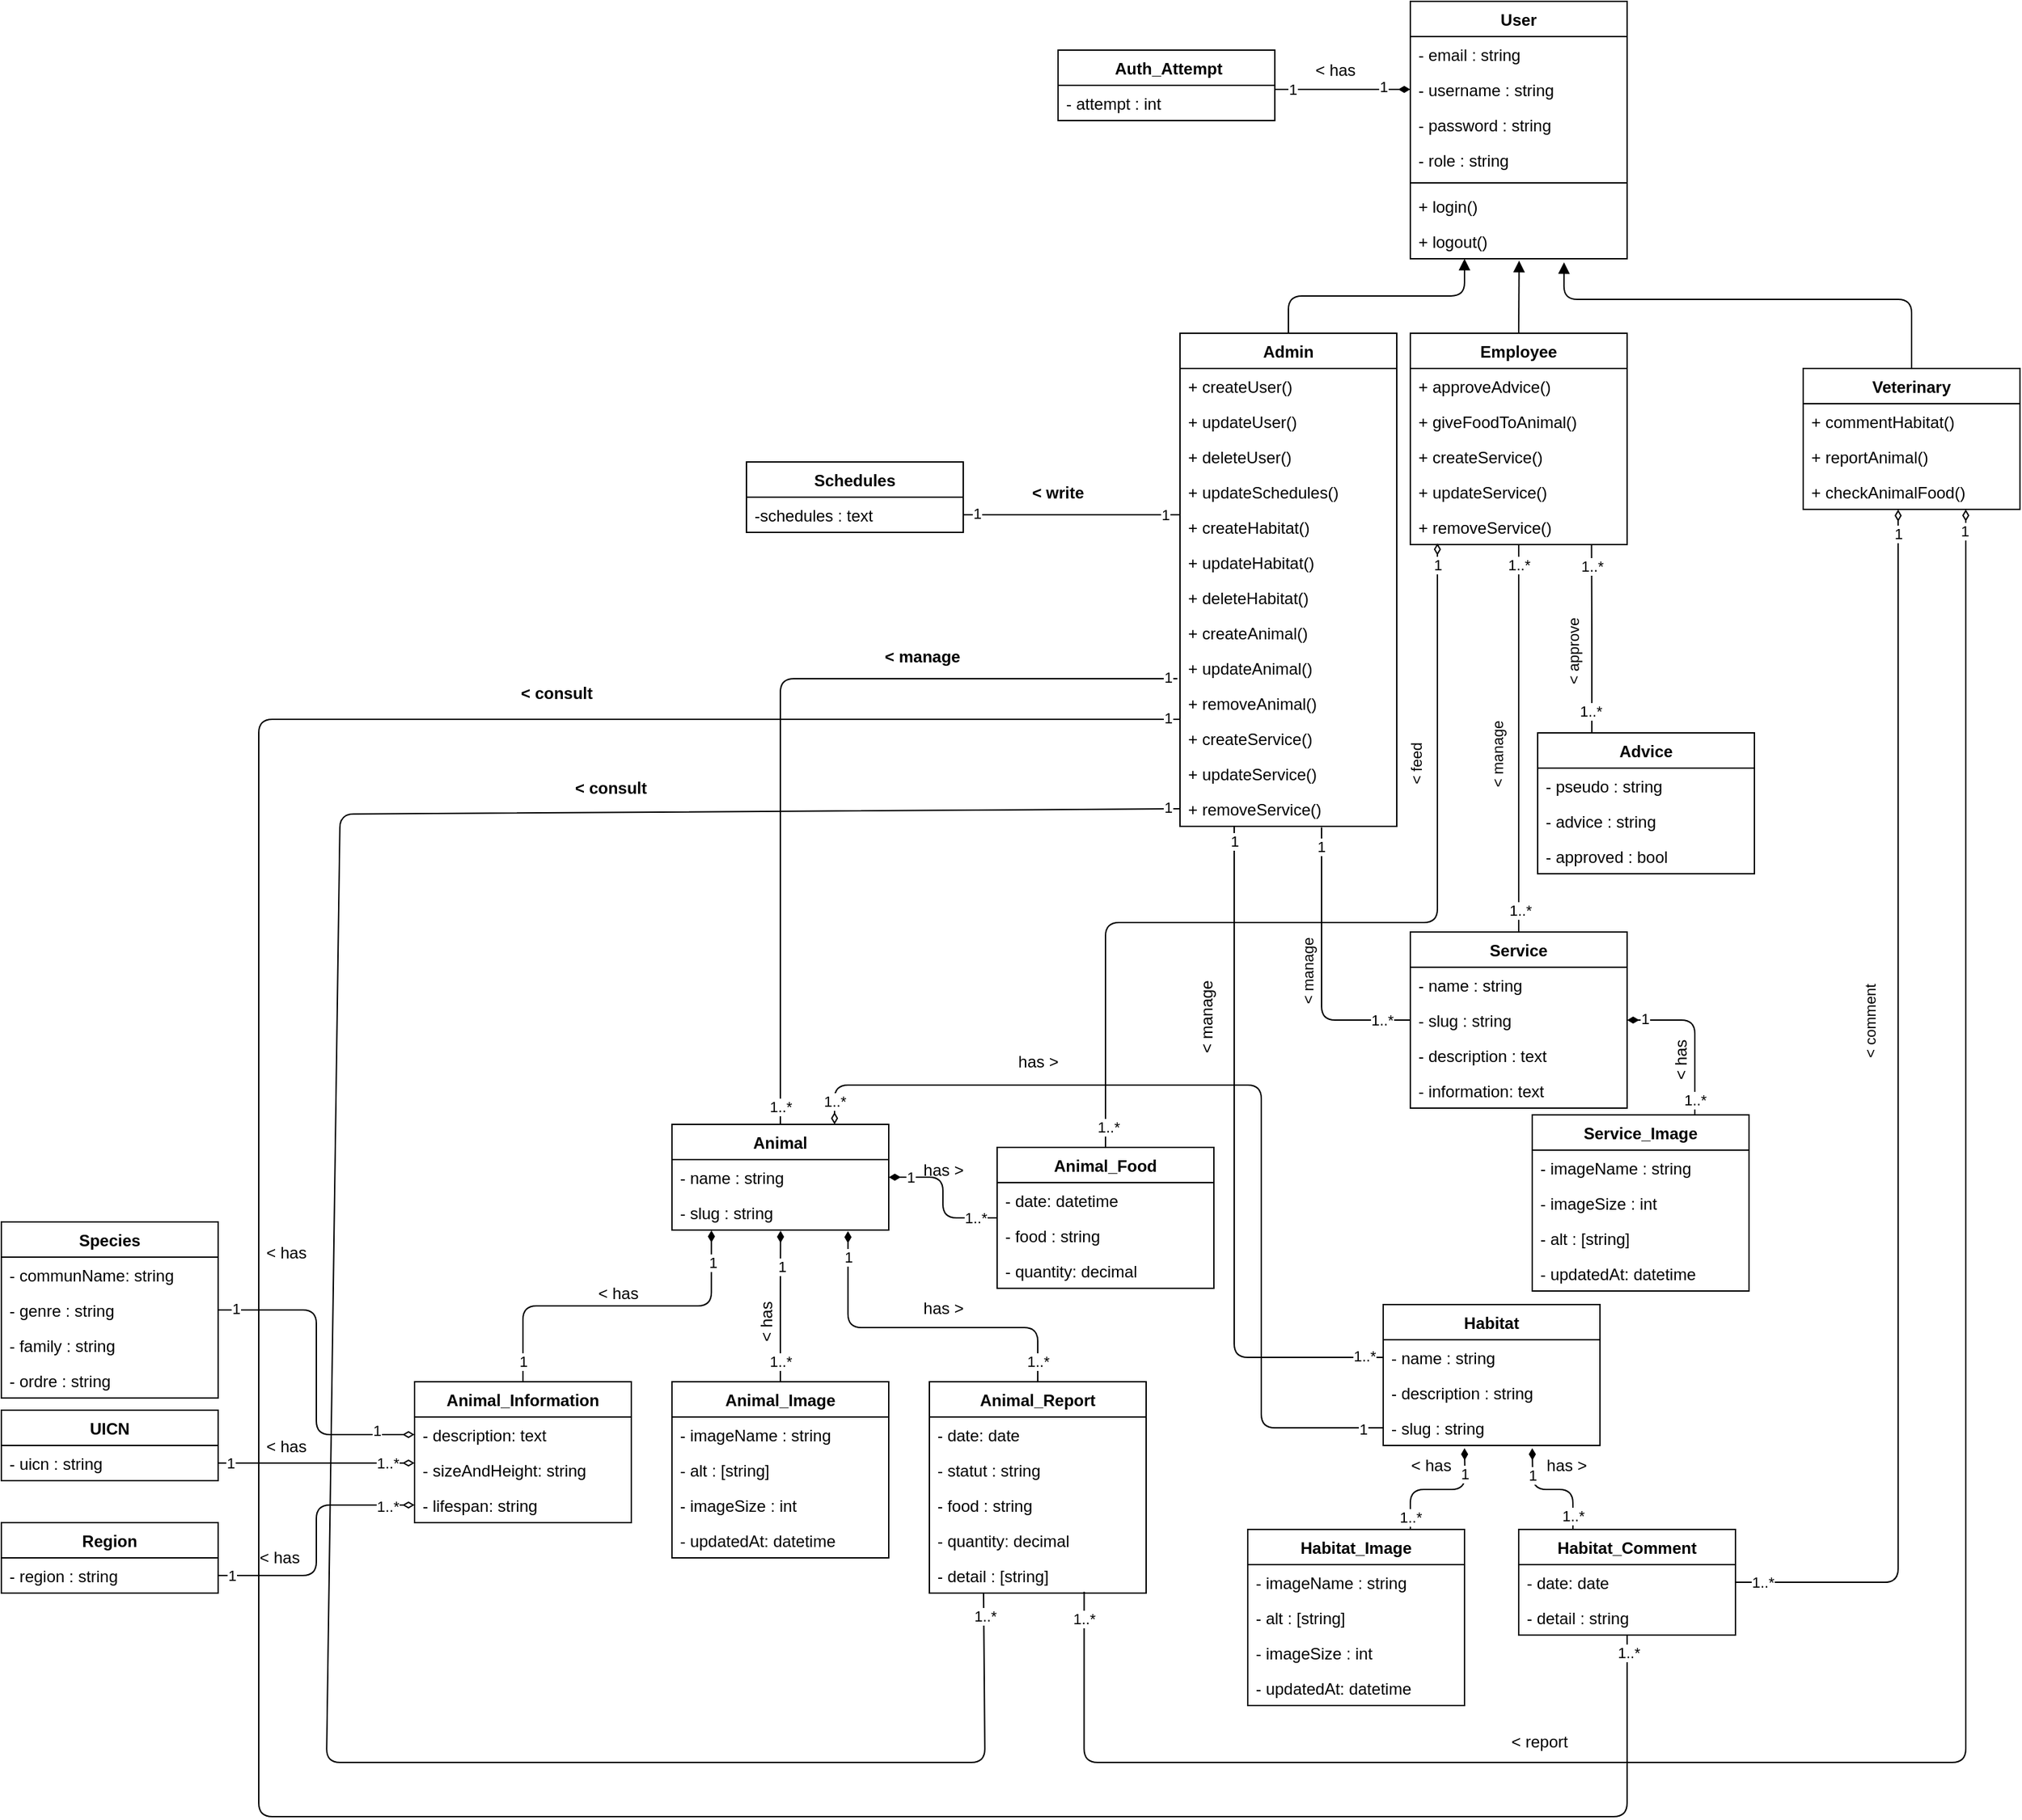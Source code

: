 <mxfile>
    <diagram id="6ETy9QSf6Ddy_JYMvxY5" name="Page-1">
        <mxGraphModel dx="1085" dy="1376" grid="1" gridSize="10" guides="1" tooltips="1" connect="1" arrows="0" fold="1" page="1" pageScale="1" pageWidth="827" pageHeight="1169" background="none" math="0" shadow="0">
            <root>
                <mxCell id="0"/>
                <mxCell id="1" parent="0"/>
                <mxCell id="284" style="edgeStyle=orthogonalEdgeStyle;rounded=1;html=1;exitX=0.25;exitY=1;exitDx=0;exitDy=0;entryX=0.5;entryY=0;entryDx=0;entryDy=0;strokeColor=default;startArrow=block;startFill=1;endArrow=none;endFill=0;" parent="1" source="2" target="12" edge="1">
                    <mxGeometry relative="1" as="geometry"/>
                </mxCell>
                <mxCell id="2" value="User" style="swimlane;fontStyle=1;align=center;verticalAlign=top;childLayout=stackLayout;horizontal=1;startSize=26;horizontalStack=0;resizeParent=1;resizeParentMax=0;resizeLast=0;collapsible=1;marginBottom=0;" parent="1" vertex="1">
                    <mxGeometry x="240" y="-50" width="160" height="190" as="geometry"/>
                </mxCell>
                <mxCell id="3" value="- email : string" style="text;strokeColor=none;fillColor=none;align=left;verticalAlign=top;spacingLeft=4;spacingRight=4;overflow=hidden;rotatable=0;points=[[0,0.5],[1,0.5]];portConstraint=eastwest;" parent="2" vertex="1">
                    <mxGeometry y="26" width="160" height="26" as="geometry"/>
                </mxCell>
                <mxCell id="6" value="- username : string" style="text;strokeColor=none;fillColor=none;align=left;verticalAlign=top;spacingLeft=4;spacingRight=4;overflow=hidden;rotatable=0;points=[[0,0.5],[1,0.5]];portConstraint=eastwest;" parent="2" vertex="1">
                    <mxGeometry y="52" width="160" height="26" as="geometry"/>
                </mxCell>
                <mxCell id="7" value="- password : string" style="text;strokeColor=none;fillColor=none;align=left;verticalAlign=top;spacingLeft=4;spacingRight=4;overflow=hidden;rotatable=0;points=[[0,0.5],[1,0.5]];portConstraint=eastwest;" parent="2" vertex="1">
                    <mxGeometry y="78" width="160" height="26" as="geometry"/>
                </mxCell>
                <mxCell id="8" value="- role : string" style="text;strokeColor=none;fillColor=none;align=left;verticalAlign=top;spacingLeft=4;spacingRight=4;overflow=hidden;rotatable=0;points=[[0,0.5],[1,0.5]];portConstraint=eastwest;" parent="2" vertex="1">
                    <mxGeometry y="104" width="160" height="26" as="geometry"/>
                </mxCell>
                <mxCell id="4" value="" style="line;strokeWidth=1;fillColor=none;align=left;verticalAlign=middle;spacingTop=-1;spacingLeft=3;spacingRight=3;rotatable=0;labelPosition=right;points=[];portConstraint=eastwest;strokeColor=inherit;" parent="2" vertex="1">
                    <mxGeometry y="130" width="160" height="8" as="geometry"/>
                </mxCell>
                <mxCell id="5" value="+ login()" style="text;strokeColor=none;fillColor=none;align=left;verticalAlign=top;spacingLeft=4;spacingRight=4;overflow=hidden;rotatable=0;points=[[0,0.5],[1,0.5]];portConstraint=eastwest;" parent="2" vertex="1">
                    <mxGeometry y="138" width="160" height="26" as="geometry"/>
                </mxCell>
                <mxCell id="9" value="+ logout()" style="text;strokeColor=none;fillColor=none;align=left;verticalAlign=top;spacingLeft=4;spacingRight=4;overflow=hidden;rotatable=0;points=[[0,0.5],[1,0.5]];portConstraint=eastwest;" parent="2" vertex="1">
                    <mxGeometry y="164" width="160" height="26" as="geometry"/>
                </mxCell>
                <mxCell id="12" value="Admin" style="swimlane;fontStyle=1;align=center;verticalAlign=top;childLayout=stackLayout;horizontal=1;startSize=26;horizontalStack=0;resizeParent=1;resizeParentMax=0;resizeLast=0;collapsible=1;marginBottom=0;" parent="1" vertex="1">
                    <mxGeometry x="70" y="195" width="160" height="364" as="geometry"/>
                </mxCell>
                <mxCell id="18" value="+ createUser()" style="text;strokeColor=none;fillColor=none;align=left;verticalAlign=top;spacingLeft=4;spacingRight=4;overflow=hidden;rotatable=0;points=[[0,0.5],[1,0.5]];portConstraint=eastwest;" parent="12" vertex="1">
                    <mxGeometry y="26" width="160" height="26" as="geometry"/>
                </mxCell>
                <mxCell id="19" value="+ updateUser()" style="text;strokeColor=none;fillColor=none;align=left;verticalAlign=top;spacingLeft=4;spacingRight=4;overflow=hidden;rotatable=0;points=[[0,0.5],[1,0.5]];portConstraint=eastwest;" parent="12" vertex="1">
                    <mxGeometry y="52" width="160" height="26" as="geometry"/>
                </mxCell>
                <mxCell id="39" value="+ deleteUser()" style="text;strokeColor=none;fillColor=none;align=left;verticalAlign=top;spacingLeft=4;spacingRight=4;overflow=hidden;rotatable=0;points=[[0,0.5],[1,0.5]];portConstraint=eastwest;" parent="12" vertex="1">
                    <mxGeometry y="78" width="160" height="26" as="geometry"/>
                </mxCell>
                <mxCell id="42" value="+ updateSchedules()" style="text;strokeColor=none;fillColor=none;align=left;verticalAlign=top;spacingLeft=4;spacingRight=4;overflow=hidden;rotatable=0;points=[[0,0.5],[1,0.5]];portConstraint=eastwest;" parent="12" vertex="1">
                    <mxGeometry y="104" width="160" height="26" as="geometry"/>
                </mxCell>
                <mxCell id="43" value="+ createHabitat()" style="text;strokeColor=none;fillColor=none;align=left;verticalAlign=top;spacingLeft=4;spacingRight=4;overflow=hidden;rotatable=0;points=[[0,0.5],[1,0.5]];portConstraint=eastwest;" parent="12" vertex="1">
                    <mxGeometry y="130" width="160" height="26" as="geometry"/>
                </mxCell>
                <mxCell id="45" value="+ updateHabitat()" style="text;strokeColor=none;fillColor=none;align=left;verticalAlign=top;spacingLeft=4;spacingRight=4;overflow=hidden;rotatable=0;points=[[0,0.5],[1,0.5]];portConstraint=eastwest;" parent="12" vertex="1">
                    <mxGeometry y="156" width="160" height="26" as="geometry"/>
                </mxCell>
                <mxCell id="46" value="+ deleteHabitat()" style="text;strokeColor=none;fillColor=none;align=left;verticalAlign=top;spacingLeft=4;spacingRight=4;overflow=hidden;rotatable=0;points=[[0,0.5],[1,0.5]];portConstraint=eastwest;" parent="12" vertex="1">
                    <mxGeometry y="182" width="160" height="26" as="geometry"/>
                </mxCell>
                <mxCell id="47" value="+ createAnimal()" style="text;strokeColor=none;fillColor=none;align=left;verticalAlign=top;spacingLeft=4;spacingRight=4;overflow=hidden;rotatable=0;points=[[0,0.5],[1,0.5]];portConstraint=eastwest;" parent="12" vertex="1">
                    <mxGeometry y="208" width="160" height="26" as="geometry"/>
                </mxCell>
                <mxCell id="48" value="+ updateAnimal()" style="text;strokeColor=none;fillColor=none;align=left;verticalAlign=top;spacingLeft=4;spacingRight=4;overflow=hidden;rotatable=0;points=[[0,0.5],[1,0.5]];portConstraint=eastwest;" parent="12" vertex="1">
                    <mxGeometry y="234" width="160" height="26" as="geometry"/>
                </mxCell>
                <mxCell id="49" value="+ removeAnimal()" style="text;strokeColor=none;fillColor=none;align=left;verticalAlign=top;spacingLeft=4;spacingRight=4;overflow=hidden;rotatable=0;points=[[0,0.5],[1,0.5]];portConstraint=eastwest;" parent="12" vertex="1">
                    <mxGeometry y="260" width="160" height="26" as="geometry"/>
                </mxCell>
                <mxCell id="159" value="+ createService()" style="text;strokeColor=none;fillColor=none;align=left;verticalAlign=top;spacingLeft=4;spacingRight=4;overflow=hidden;rotatable=0;points=[[0,0.5],[1,0.5]];portConstraint=eastwest;" parent="12" vertex="1">
                    <mxGeometry y="286" width="160" height="26" as="geometry"/>
                </mxCell>
                <mxCell id="158" value="+ updateService()" style="text;strokeColor=none;fillColor=none;align=left;verticalAlign=top;spacingLeft=4;spacingRight=4;overflow=hidden;rotatable=0;points=[[0,0.5],[1,0.5]];portConstraint=eastwest;" parent="12" vertex="1">
                    <mxGeometry y="312" width="160" height="26" as="geometry"/>
                </mxCell>
                <mxCell id="160" value="+ removeService()" style="text;strokeColor=none;fillColor=none;align=left;verticalAlign=top;spacingLeft=4;spacingRight=4;overflow=hidden;rotatable=0;points=[[0,0.5],[1,0.5]];portConstraint=eastwest;" parent="12" vertex="1">
                    <mxGeometry y="338" width="160" height="26" as="geometry"/>
                </mxCell>
                <mxCell id="37" style="edgeStyle=none;html=1;exitX=0.5;exitY=0;exitDx=0;exitDy=0;entryX=0.502;entryY=1.055;entryDx=0;entryDy=0;entryPerimeter=0;endArrow=block;endFill=1;" parent="1" source="20" target="9" edge="1">
                    <mxGeometry relative="1" as="geometry"/>
                </mxCell>
                <mxCell id="20" value="Employee" style="swimlane;fontStyle=1;align=center;verticalAlign=top;childLayout=stackLayout;horizontal=1;startSize=26;horizontalStack=0;resizeParent=1;resizeParentMax=0;resizeLast=0;collapsible=1;marginBottom=0;" parent="1" vertex="1">
                    <mxGeometry x="240" y="195" width="160" height="156" as="geometry"/>
                </mxCell>
                <mxCell id="26" value="+ approveAdvice()" style="text;strokeColor=none;fillColor=none;align=left;verticalAlign=top;spacingLeft=4;spacingRight=4;overflow=hidden;rotatable=0;points=[[0,0.5],[1,0.5]];portConstraint=eastwest;" parent="20" vertex="1">
                    <mxGeometry y="26" width="160" height="26" as="geometry"/>
                </mxCell>
                <mxCell id="27" value="+ giveFoodToAnimal()" style="text;strokeColor=none;fillColor=none;align=left;verticalAlign=top;spacingLeft=4;spacingRight=4;overflow=hidden;rotatable=0;points=[[0,0.5],[1,0.5]];portConstraint=eastwest;" parent="20" vertex="1">
                    <mxGeometry y="52" width="160" height="26" as="geometry"/>
                </mxCell>
                <mxCell id="161" value="+ createService()" style="text;strokeColor=none;fillColor=none;align=left;verticalAlign=top;spacingLeft=4;spacingRight=4;overflow=hidden;rotatable=0;points=[[0,0.5],[1,0.5]];portConstraint=eastwest;" parent="20" vertex="1">
                    <mxGeometry y="78" width="160" height="26" as="geometry"/>
                </mxCell>
                <mxCell id="162" value="+ updateService()" style="text;strokeColor=none;fillColor=none;align=left;verticalAlign=top;spacingLeft=4;spacingRight=4;overflow=hidden;rotatable=0;points=[[0,0.5],[1,0.5]];portConstraint=eastwest;" parent="20" vertex="1">
                    <mxGeometry y="104" width="160" height="26" as="geometry"/>
                </mxCell>
                <mxCell id="163" value="+ removeService()" style="text;strokeColor=none;fillColor=none;align=left;verticalAlign=top;spacingLeft=4;spacingRight=4;overflow=hidden;rotatable=0;points=[[0,0.5],[1,0.5]];portConstraint=eastwest;" parent="20" vertex="1">
                    <mxGeometry y="130" width="160" height="26" as="geometry"/>
                </mxCell>
                <mxCell id="38" style="edgeStyle=orthogonalEdgeStyle;html=1;exitX=0.5;exitY=0;exitDx=0;exitDy=0;entryX=0.709;entryY=1.099;entryDx=0;entryDy=0;entryPerimeter=0;startArrow=none;startFill=0;endArrow=block;endFill=1;" parent="1" source="28" target="9" edge="1">
                    <mxGeometry relative="1" as="geometry">
                        <Array as="points">
                            <mxPoint x="610" y="170"/>
                            <mxPoint x="353" y="170"/>
                        </Array>
                    </mxGeometry>
                </mxCell>
                <mxCell id="28" value="Veterinary" style="swimlane;fontStyle=1;align=center;verticalAlign=top;childLayout=stackLayout;horizontal=1;startSize=26;horizontalStack=0;resizeParent=1;resizeParentMax=0;resizeLast=0;collapsible=1;marginBottom=0;" parent="1" vertex="1">
                    <mxGeometry x="530" y="221" width="160" height="104" as="geometry"/>
                </mxCell>
                <mxCell id="34" value="+ commentHabitat()" style="text;strokeColor=none;fillColor=none;align=left;verticalAlign=top;spacingLeft=4;spacingRight=4;overflow=hidden;rotatable=0;points=[[0,0.5],[1,0.5]];portConstraint=eastwest;" parent="28" vertex="1">
                    <mxGeometry y="26" width="160" height="26" as="geometry"/>
                </mxCell>
                <mxCell id="35" value="+ reportAnimal()" style="text;strokeColor=none;fillColor=none;align=left;verticalAlign=top;spacingLeft=4;spacingRight=4;overflow=hidden;rotatable=0;points=[[0,0.5],[1,0.5]];portConstraint=eastwest;" parent="28" vertex="1">
                    <mxGeometry y="52" width="160" height="26" as="geometry"/>
                </mxCell>
                <mxCell id="50" value="+ checkAnimalFood()" style="text;strokeColor=none;fillColor=none;align=left;verticalAlign=top;spacingLeft=4;spacingRight=4;overflow=hidden;rotatable=0;points=[[0,0.5],[1,0.5]];portConstraint=eastwest;" parent="28" vertex="1">
                    <mxGeometry y="78" width="160" height="26" as="geometry"/>
                </mxCell>
                <mxCell id="186" style="edgeStyle=orthogonalEdgeStyle;html=1;exitX=0.5;exitY=0;exitDx=0;exitDy=0;entryX=-0.012;entryY=0.808;entryDx=0;entryDy=0;entryPerimeter=0;endArrow=none;endFill=0;" parent="1" source="51" target="48" edge="1">
                    <mxGeometry relative="1" as="geometry"/>
                </mxCell>
                <mxCell id="204" value="1..*" style="edgeLabel;html=1;align=center;verticalAlign=middle;resizable=0;points=[];" parent="186" vertex="1" connectable="0">
                    <mxGeometry x="-0.956" relative="1" as="geometry">
                        <mxPoint as="offset"/>
                    </mxGeometry>
                </mxCell>
                <mxCell id="205" value="1" style="edgeLabel;html=1;align=center;verticalAlign=middle;resizable=0;points=[];" parent="186" vertex="1" connectable="0">
                    <mxGeometry x="0.952" y="1" relative="1" as="geometry">
                        <mxPoint x="8" as="offset"/>
                    </mxGeometry>
                </mxCell>
                <mxCell id="191" style="edgeStyle=orthogonalEdgeStyle;html=1;exitX=1;exitY=0.5;exitDx=0;exitDy=0;entryX=0;entryY=0.5;entryDx=0;entryDy=0;endArrow=none;endFill=0;startArrow=diamondThin;startFill=1;" parent="1" source="51" target="91" edge="1">
                    <mxGeometry relative="1" as="geometry"/>
                </mxCell>
                <mxCell id="223" value="1..*" style="edgeLabel;html=1;align=center;verticalAlign=middle;resizable=0;points=[];" parent="191" vertex="1" connectable="0">
                    <mxGeometry x="0.7" relative="1" as="geometry">
                        <mxPoint as="offset"/>
                    </mxGeometry>
                </mxCell>
                <mxCell id="224" value="1" style="edgeLabel;html=1;align=center;verticalAlign=middle;resizable=0;points=[];" parent="191" vertex="1" connectable="0">
                    <mxGeometry x="-0.8" relative="1" as="geometry">
                        <mxPoint x="5" as="offset"/>
                    </mxGeometry>
                </mxCell>
                <mxCell id="51" value="Animal" style="swimlane;fontStyle=1;align=center;verticalAlign=top;childLayout=stackLayout;horizontal=1;startSize=26;horizontalStack=0;resizeParent=1;resizeParentMax=0;resizeLast=0;collapsible=1;marginBottom=0;" parent="1" vertex="1">
                    <mxGeometry x="-305" y="779" width="160" height="78" as="geometry"/>
                </mxCell>
                <mxCell id="52" value="- name : string" style="text;strokeColor=none;fillColor=none;align=left;verticalAlign=top;spacingLeft=4;spacingRight=4;overflow=hidden;rotatable=0;points=[[0,0.5],[1,0.5]];portConstraint=eastwest;" parent="51" vertex="1">
                    <mxGeometry y="26" width="160" height="26" as="geometry"/>
                </mxCell>
                <mxCell id="306" value="- slug : string" style="text;strokeColor=none;fillColor=none;align=left;verticalAlign=top;spacingLeft=4;spacingRight=4;overflow=hidden;rotatable=0;points=[[0,0.5],[1,0.5]];portConstraint=eastwest;" parent="51" vertex="1">
                    <mxGeometry y="52" width="160" height="26" as="geometry"/>
                </mxCell>
                <mxCell id="59" value="Habitat" style="swimlane;fontStyle=1;align=center;verticalAlign=top;childLayout=stackLayout;horizontal=1;startSize=26;horizontalStack=0;resizeParent=1;resizeParentMax=0;resizeLast=0;collapsible=1;marginBottom=0;" parent="1" vertex="1">
                    <mxGeometry x="220" y="912" width="160" height="104" as="geometry"/>
                </mxCell>
                <mxCell id="60" value="- name : string" style="text;strokeColor=none;fillColor=none;align=left;verticalAlign=top;spacingLeft=4;spacingRight=4;overflow=hidden;rotatable=0;points=[[0,0.5],[1,0.5]];portConstraint=eastwest;" parent="59" vertex="1">
                    <mxGeometry y="26" width="160" height="26" as="geometry"/>
                </mxCell>
                <mxCell id="307" value="- description : string" style="text;strokeColor=none;fillColor=none;align=left;verticalAlign=top;spacingLeft=4;spacingRight=4;overflow=hidden;rotatable=0;points=[[0,0.5],[1,0.5]];portConstraint=eastwest;" parent="59" vertex="1">
                    <mxGeometry y="52" width="160" height="26" as="geometry"/>
                </mxCell>
                <mxCell id="61" value="- slug : string" style="text;strokeColor=none;fillColor=none;align=left;verticalAlign=top;spacingLeft=4;spacingRight=4;overflow=hidden;rotatable=0;points=[[0,0.5],[1,0.5]];portConstraint=eastwest;" parent="59" vertex="1">
                    <mxGeometry y="78" width="160" height="26" as="geometry"/>
                </mxCell>
                <mxCell id="177" style="edgeStyle=orthogonalEdgeStyle;html=1;exitX=0.5;exitY=0;exitDx=0;exitDy=0;endArrow=diamondThin;endFill=1;startArrow=none;startFill=0;entryX=0.501;entryY=1.021;entryDx=0;entryDy=0;entryPerimeter=0;" parent="1" source="62" target="306" edge="1">
                    <mxGeometry relative="1" as="geometry">
                        <mxPoint x="-225" y="880" as="targetPoint"/>
                    </mxGeometry>
                </mxCell>
                <mxCell id="208" value="1..*" style="edgeLabel;html=1;align=center;verticalAlign=middle;resizable=0;points=[];" parent="177" vertex="1" connectable="0">
                    <mxGeometry x="-0.735" relative="1" as="geometry">
                        <mxPoint as="offset"/>
                    </mxGeometry>
                </mxCell>
                <mxCell id="209" value="1" style="edgeLabel;html=1;align=center;verticalAlign=middle;resizable=0;points=[];" parent="177" vertex="1" connectable="0">
                    <mxGeometry x="0.699" y="-1" relative="1" as="geometry">
                        <mxPoint y="10" as="offset"/>
                    </mxGeometry>
                </mxCell>
                <mxCell id="62" value="Animal_Image" style="swimlane;fontStyle=1;align=center;verticalAlign=top;childLayout=stackLayout;horizontal=1;startSize=26;horizontalStack=0;resizeParent=1;resizeParentMax=0;resizeLast=0;collapsible=1;marginBottom=0;" parent="1" vertex="1">
                    <mxGeometry x="-305" y="969" width="160" height="130" as="geometry"/>
                </mxCell>
                <mxCell id="63" value="- imageName : string" style="text;strokeColor=none;fillColor=none;align=left;verticalAlign=top;spacingLeft=4;spacingRight=4;overflow=hidden;rotatable=0;points=[[0,0.5],[1,0.5]];portConstraint=eastwest;" parent="62" vertex="1">
                    <mxGeometry y="26" width="160" height="26" as="geometry"/>
                </mxCell>
                <mxCell id="314" value="- alt : [string]" style="text;strokeColor=none;fillColor=none;align=left;verticalAlign=top;spacingLeft=4;spacingRight=4;overflow=hidden;rotatable=0;points=[[0,0.5],[1,0.5]];portConstraint=eastwest;" parent="62" vertex="1">
                    <mxGeometry y="52" width="160" height="26" as="geometry"/>
                </mxCell>
                <mxCell id="74" value="- imageSize : int" style="text;strokeColor=none;fillColor=none;align=left;verticalAlign=top;spacingLeft=4;spacingRight=4;overflow=hidden;rotatable=0;points=[[0,0.5],[1,0.5]];portConstraint=eastwest;" parent="62" vertex="1">
                    <mxGeometry y="78" width="160" height="26" as="geometry"/>
                </mxCell>
                <mxCell id="64" value="- updatedAt: datetime" style="text;strokeColor=none;fillColor=none;align=left;verticalAlign=top;spacingLeft=4;spacingRight=4;overflow=hidden;rotatable=0;points=[[0,0.5],[1,0.5]];portConstraint=eastwest;" parent="62" vertex="1">
                    <mxGeometry y="104" width="160" height="26" as="geometry"/>
                </mxCell>
                <mxCell id="194" style="edgeStyle=orthogonalEdgeStyle;html=1;exitX=0.5;exitY=0;exitDx=0;exitDy=0;endArrow=none;endFill=0;entryX=0.5;entryY=0.983;entryDx=0;entryDy=0;entryPerimeter=0;" parent="1" source="68" target="163" edge="1">
                    <mxGeometry relative="1" as="geometry">
                        <mxPoint x="320" y="410" as="targetPoint"/>
                    </mxGeometry>
                </mxCell>
                <mxCell id="214" value="1..*" style="edgeLabel;html=1;align=center;verticalAlign=middle;resizable=0;points=[];" parent="194" vertex="1" connectable="0">
                    <mxGeometry x="-0.861" y="-1" relative="1" as="geometry">
                        <mxPoint y="4" as="offset"/>
                    </mxGeometry>
                </mxCell>
                <mxCell id="215" value="1..*" style="edgeLabel;html=1;align=center;verticalAlign=middle;resizable=0;points=[];" parent="194" vertex="1" connectable="0">
                    <mxGeometry x="0.884" relative="1" as="geometry">
                        <mxPoint y="-1" as="offset"/>
                    </mxGeometry>
                </mxCell>
                <mxCell id="68" value="Service" style="swimlane;fontStyle=1;align=center;verticalAlign=top;childLayout=stackLayout;horizontal=1;startSize=26;horizontalStack=0;resizeParent=1;resizeParentMax=0;resizeLast=0;collapsible=1;marginBottom=0;" parent="1" vertex="1">
                    <mxGeometry x="240" y="637" width="160" height="130" as="geometry"/>
                </mxCell>
                <mxCell id="69" value="- name : string" style="text;strokeColor=none;fillColor=none;align=left;verticalAlign=top;spacingLeft=4;spacingRight=4;overflow=hidden;rotatable=0;points=[[0,0.5],[1,0.5]];portConstraint=eastwest;" parent="68" vertex="1">
                    <mxGeometry y="26" width="160" height="26" as="geometry"/>
                </mxCell>
                <mxCell id="302" value="- slug : string" style="text;strokeColor=none;fillColor=none;align=left;verticalAlign=top;spacingLeft=4;spacingRight=4;overflow=hidden;rotatable=0;points=[[0,0.5],[1,0.5]];portConstraint=eastwest;" parent="68" vertex="1">
                    <mxGeometry y="52" width="160" height="26" as="geometry"/>
                </mxCell>
                <mxCell id="70" value="- description : text" style="text;strokeColor=none;fillColor=none;align=left;verticalAlign=top;spacingLeft=4;spacingRight=4;overflow=hidden;rotatable=0;points=[[0,0.5],[1,0.5]];portConstraint=eastwest;" parent="68" vertex="1">
                    <mxGeometry y="78" width="160" height="26" as="geometry"/>
                </mxCell>
                <mxCell id="116" value="- information: text" style="text;strokeColor=none;fillColor=none;align=left;verticalAlign=top;spacingLeft=4;spacingRight=4;overflow=hidden;rotatable=0;points=[[0,0.5],[1,0.5]];portConstraint=eastwest;" parent="68" vertex="1">
                    <mxGeometry y="104" width="160" height="26" as="geometry"/>
                </mxCell>
                <mxCell id="183" style="edgeStyle=orthogonalEdgeStyle;html=1;exitX=0.75;exitY=0;exitDx=0;exitDy=0;endArrow=diamondThin;endFill=1;" parent="1" source="75" edge="1">
                    <mxGeometry relative="1" as="geometry">
                        <mxPoint x="280" y="1018" as="targetPoint"/>
                    </mxGeometry>
                </mxCell>
                <mxCell id="233" value="1..*" style="edgeLabel;html=1;align=center;verticalAlign=middle;resizable=0;points=[];" parent="183" vertex="1" connectable="0">
                    <mxGeometry x="-0.82" relative="1" as="geometry">
                        <mxPoint as="offset"/>
                    </mxGeometry>
                </mxCell>
                <mxCell id="234" value="1" style="edgeLabel;html=1;align=center;verticalAlign=middle;resizable=0;points=[];" parent="183" vertex="1" connectable="0">
                    <mxGeometry x="0.829" y="-1" relative="1" as="geometry">
                        <mxPoint x="-1" y="10" as="offset"/>
                    </mxGeometry>
                </mxCell>
                <mxCell id="75" value="Habitat_Image" style="swimlane;fontStyle=1;align=center;verticalAlign=top;childLayout=stackLayout;horizontal=1;startSize=26;horizontalStack=0;resizeParent=1;resizeParentMax=0;resizeLast=0;collapsible=1;marginBottom=0;" parent="1" vertex="1">
                    <mxGeometry x="120" y="1078" width="160" height="130" as="geometry"/>
                </mxCell>
                <mxCell id="76" value="- imageName : string" style="text;strokeColor=none;fillColor=none;align=left;verticalAlign=top;spacingLeft=4;spacingRight=4;overflow=hidden;rotatable=0;points=[[0,0.5],[1,0.5]];portConstraint=eastwest;" parent="75" vertex="1">
                    <mxGeometry y="26" width="160" height="26" as="geometry"/>
                </mxCell>
                <mxCell id="312" value="- alt : [string]" style="text;strokeColor=none;fillColor=none;align=left;verticalAlign=top;spacingLeft=4;spacingRight=4;overflow=hidden;rotatable=0;points=[[0,0.5],[1,0.5]];portConstraint=eastwest;" parent="75" vertex="1">
                    <mxGeometry y="52" width="160" height="26" as="geometry"/>
                </mxCell>
                <mxCell id="77" value="- imageSize : int" style="text;strokeColor=none;fillColor=none;align=left;verticalAlign=top;spacingLeft=4;spacingRight=4;overflow=hidden;rotatable=0;points=[[0,0.5],[1,0.5]];portConstraint=eastwest;" parent="75" vertex="1">
                    <mxGeometry y="78" width="160" height="26" as="geometry"/>
                </mxCell>
                <mxCell id="78" value="- updatedAt: datetime" style="text;strokeColor=none;fillColor=none;align=left;verticalAlign=top;spacingLeft=4;spacingRight=4;overflow=hidden;rotatable=0;points=[[0,0.5],[1,0.5]];portConstraint=eastwest;" parent="75" vertex="1">
                    <mxGeometry y="104" width="160" height="26" as="geometry"/>
                </mxCell>
                <mxCell id="346" style="edgeStyle=orthogonalEdgeStyle;html=1;exitX=0.75;exitY=0;exitDx=0;exitDy=0;entryX=1;entryY=0.5;entryDx=0;entryDy=0;endArrow=diamondThin;endFill=1;startArrow=none;startFill=0;" parent="1" source="79" target="302" edge="1">
                    <mxGeometry relative="1" as="geometry"/>
                </mxCell>
                <mxCell id="347" value="1..*" style="edgeLabel;html=1;align=center;verticalAlign=middle;resizable=0;points=[];" parent="346" vertex="1" connectable="0">
                    <mxGeometry x="-0.819" relative="1" as="geometry">
                        <mxPoint as="offset"/>
                    </mxGeometry>
                </mxCell>
                <mxCell id="348" value="1" style="edgeLabel;html=1;align=center;verticalAlign=middle;resizable=0;points=[];" parent="346" vertex="1" connectable="0">
                    <mxGeometry x="0.783" y="-1" relative="1" as="geometry">
                        <mxPoint as="offset"/>
                    </mxGeometry>
                </mxCell>
                <mxCell id="79" value="Service_Image" style="swimlane;fontStyle=1;align=center;verticalAlign=top;childLayout=stackLayout;horizontal=1;startSize=26;horizontalStack=0;resizeParent=1;resizeParentMax=0;resizeLast=0;collapsible=1;marginBottom=0;" parent="1" vertex="1">
                    <mxGeometry x="330" y="772" width="160" height="130" as="geometry"/>
                </mxCell>
                <mxCell id="80" value="- imageName : string" style="text;strokeColor=none;fillColor=none;align=left;verticalAlign=top;spacingLeft=4;spacingRight=4;overflow=hidden;rotatable=0;points=[[0,0.5],[1,0.5]];portConstraint=eastwest;" parent="79" vertex="1">
                    <mxGeometry y="26" width="160" height="26" as="geometry"/>
                </mxCell>
                <mxCell id="81" value="- imageSize : int" style="text;strokeColor=none;fillColor=none;align=left;verticalAlign=top;spacingLeft=4;spacingRight=4;overflow=hidden;rotatable=0;points=[[0,0.5],[1,0.5]];portConstraint=eastwest;" parent="79" vertex="1">
                    <mxGeometry y="52" width="160" height="26" as="geometry"/>
                </mxCell>
                <mxCell id="313" value="- alt : [string]" style="text;strokeColor=none;fillColor=none;align=left;verticalAlign=top;spacingLeft=4;spacingRight=4;overflow=hidden;rotatable=0;points=[[0,0.5],[1,0.5]];portConstraint=eastwest;" parent="79" vertex="1">
                    <mxGeometry y="78" width="160" height="26" as="geometry"/>
                </mxCell>
                <mxCell id="82" value="- updatedAt: datetime" style="text;strokeColor=none;fillColor=none;align=left;verticalAlign=top;spacingLeft=4;spacingRight=4;overflow=hidden;rotatable=0;points=[[0,0.5],[1,0.5]];portConstraint=eastwest;" parent="79" vertex="1">
                    <mxGeometry y="104" width="160" height="26" as="geometry"/>
                </mxCell>
                <mxCell id="178" style="edgeStyle=orthogonalEdgeStyle;html=1;exitX=0.5;exitY=0;exitDx=0;exitDy=0;endArrow=diamondThin;endFill=1;entryX=0.182;entryY=1.011;entryDx=0;entryDy=0;entryPerimeter=0;" parent="1" source="83" target="306" edge="1">
                    <mxGeometry relative="1" as="geometry">
                        <mxPoint x="-276" y="890" as="targetPoint"/>
                    </mxGeometry>
                </mxCell>
                <mxCell id="206" value="1" style="edgeLabel;html=1;align=center;verticalAlign=middle;resizable=0;points=[];" parent="178" vertex="1" connectable="0">
                    <mxGeometry x="-0.882" y="-1" relative="1" as="geometry">
                        <mxPoint x="-1" as="offset"/>
                    </mxGeometry>
                </mxCell>
                <mxCell id="207" value="1" style="edgeLabel;html=1;align=center;verticalAlign=middle;resizable=0;points=[];" parent="178" vertex="1" connectable="0">
                    <mxGeometry x="0.89" y="-1" relative="1" as="geometry">
                        <mxPoint y="10" as="offset"/>
                    </mxGeometry>
                </mxCell>
                <mxCell id="83" value="Animal_Information" style="swimlane;fontStyle=1;align=center;verticalAlign=top;childLayout=stackLayout;horizontal=1;startSize=26;horizontalStack=0;resizeParent=1;resizeParentMax=0;resizeLast=0;collapsible=1;marginBottom=0;" parent="1" vertex="1">
                    <mxGeometry x="-495" y="969" width="160" height="104" as="geometry"/>
                </mxCell>
                <mxCell id="84" value="- description: text" style="text;strokeColor=none;fillColor=none;align=left;verticalAlign=top;spacingLeft=4;spacingRight=4;overflow=hidden;rotatable=0;points=[[0,0.5],[1,0.5]];portConstraint=eastwest;" parent="83" vertex="1">
                    <mxGeometry y="26" width="160" height="26" as="geometry"/>
                </mxCell>
                <mxCell id="86" value="- sizeAndHeight: string" style="text;strokeColor=none;fillColor=none;align=left;verticalAlign=top;spacingLeft=4;spacingRight=4;overflow=hidden;rotatable=0;points=[[0,0.5],[1,0.5]];portConstraint=eastwest;" parent="83" vertex="1">
                    <mxGeometry y="52" width="160" height="26" as="geometry"/>
                </mxCell>
                <mxCell id="87" value="- lifespan: string" style="text;strokeColor=none;fillColor=none;align=left;verticalAlign=top;spacingLeft=4;spacingRight=4;overflow=hidden;rotatable=0;points=[[0,0.5],[1,0.5]];portConstraint=eastwest;" parent="83" vertex="1">
                    <mxGeometry y="78" width="160" height="26" as="geometry"/>
                </mxCell>
                <mxCell id="192" style="edgeStyle=orthogonalEdgeStyle;html=1;exitX=0.5;exitY=0;exitDx=0;exitDy=0;entryX=0.125;entryY=0.962;entryDx=0;entryDy=0;entryPerimeter=0;endArrow=diamondThin;endFill=0;" parent="1" source="91" target="163" edge="1">
                    <mxGeometry relative="1" as="geometry">
                        <Array as="points">
                            <mxPoint x="15" y="630"/>
                            <mxPoint x="260" y="630"/>
                        </Array>
                    </mxGeometry>
                </mxCell>
                <mxCell id="212" value="1..*" style="edgeLabel;html=1;align=center;verticalAlign=middle;resizable=0;points=[];" parent="192" vertex="1" connectable="0">
                    <mxGeometry x="-0.956" y="-2" relative="1" as="geometry">
                        <mxPoint as="offset"/>
                    </mxGeometry>
                </mxCell>
                <mxCell id="213" value="1" style="edgeLabel;html=1;align=center;verticalAlign=middle;resizable=0;points=[];" parent="192" vertex="1" connectable="0">
                    <mxGeometry x="0.967" relative="1" as="geometry">
                        <mxPoint y="4" as="offset"/>
                    </mxGeometry>
                </mxCell>
                <mxCell id="91" value="Animal_Food" style="swimlane;fontStyle=1;align=center;verticalAlign=top;childLayout=stackLayout;horizontal=1;startSize=26;horizontalStack=0;resizeParent=1;resizeParentMax=0;resizeLast=0;collapsible=1;marginBottom=0;" parent="1" vertex="1">
                    <mxGeometry x="-65" y="796" width="160" height="104" as="geometry"/>
                </mxCell>
                <mxCell id="92" value="- date: datetime" style="text;strokeColor=none;fillColor=none;align=left;verticalAlign=top;spacingLeft=4;spacingRight=4;overflow=hidden;rotatable=0;points=[[0,0.5],[1,0.5]];portConstraint=eastwest;" parent="91" vertex="1">
                    <mxGeometry y="26" width="160" height="26" as="geometry"/>
                </mxCell>
                <mxCell id="93" value="- food : string" style="text;strokeColor=none;fillColor=none;align=left;verticalAlign=top;spacingLeft=4;spacingRight=4;overflow=hidden;rotatable=0;points=[[0,0.5],[1,0.5]];portConstraint=eastwest;" parent="91" vertex="1">
                    <mxGeometry y="52" width="160" height="26" as="geometry"/>
                </mxCell>
                <mxCell id="94" value="- quantity: decimal" style="text;strokeColor=none;fillColor=none;align=left;verticalAlign=top;spacingLeft=4;spacingRight=4;overflow=hidden;rotatable=0;points=[[0,0.5],[1,0.5]];portConstraint=eastwest;" parent="91" vertex="1">
                    <mxGeometry y="78" width="160" height="26" as="geometry"/>
                </mxCell>
                <mxCell id="179" style="edgeStyle=orthogonalEdgeStyle;html=1;exitX=0.5;exitY=0;exitDx=0;exitDy=0;endArrow=diamondThin;endFill=1;entryX=0.812;entryY=1.029;entryDx=0;entryDy=0;entryPerimeter=0;" parent="1" source="95" target="306" edge="1">
                    <mxGeometry relative="1" as="geometry">
                        <mxPoint x="-175" y="889" as="targetPoint"/>
                        <Array as="points">
                            <mxPoint x="-35" y="929"/>
                            <mxPoint x="-175" y="929"/>
                        </Array>
                    </mxGeometry>
                </mxCell>
                <mxCell id="210" value="1..*" style="edgeLabel;html=1;align=center;verticalAlign=middle;resizable=0;points=[];" parent="179" vertex="1" connectable="0">
                    <mxGeometry x="-0.878" relative="1" as="geometry">
                        <mxPoint as="offset"/>
                    </mxGeometry>
                </mxCell>
                <mxCell id="211" value="1" style="edgeLabel;html=1;align=center;verticalAlign=middle;resizable=0;points=[];" parent="179" vertex="1" connectable="0">
                    <mxGeometry x="0.929" relative="1" as="geometry">
                        <mxPoint y="10" as="offset"/>
                    </mxGeometry>
                </mxCell>
                <mxCell id="95" value="Animal_Report" style="swimlane;fontStyle=1;align=center;verticalAlign=top;childLayout=stackLayout;horizontal=1;startSize=26;horizontalStack=0;resizeParent=1;resizeParentMax=0;resizeLast=0;collapsible=1;marginBottom=0;" parent="1" vertex="1">
                    <mxGeometry x="-115" y="969" width="160" height="156" as="geometry"/>
                </mxCell>
                <mxCell id="96" value="- date: date" style="text;strokeColor=none;fillColor=none;align=left;verticalAlign=top;spacingLeft=4;spacingRight=4;overflow=hidden;rotatable=0;points=[[0,0.5],[1,0.5]];portConstraint=eastwest;" parent="95" vertex="1">
                    <mxGeometry y="26" width="160" height="26" as="geometry"/>
                </mxCell>
                <mxCell id="100" value="- statut : string" style="text;strokeColor=none;fillColor=none;align=left;verticalAlign=top;spacingLeft=4;spacingRight=4;overflow=hidden;rotatable=0;points=[[0,0.5],[1,0.5]];portConstraint=eastwest;" parent="95" vertex="1">
                    <mxGeometry y="52" width="160" height="26" as="geometry"/>
                </mxCell>
                <mxCell id="97" value="- food : string" style="text;strokeColor=none;fillColor=none;align=left;verticalAlign=top;spacingLeft=4;spacingRight=4;overflow=hidden;rotatable=0;points=[[0,0.5],[1,0.5]];portConstraint=eastwest;" parent="95" vertex="1">
                    <mxGeometry y="78" width="160" height="26" as="geometry"/>
                </mxCell>
                <mxCell id="98" value="- quantity: decimal" style="text;strokeColor=none;fillColor=none;align=left;verticalAlign=top;spacingLeft=4;spacingRight=4;overflow=hidden;rotatable=0;points=[[0,0.5],[1,0.5]];portConstraint=eastwest;" parent="95" vertex="1">
                    <mxGeometry y="104" width="160" height="26" as="geometry"/>
                </mxCell>
                <mxCell id="99" value="- detail : [string]" style="text;strokeColor=none;fillColor=none;align=left;verticalAlign=top;spacingLeft=4;spacingRight=4;overflow=hidden;rotatable=0;points=[[0,0.5],[1,0.5]];portConstraint=eastwest;" parent="95" vertex="1">
                    <mxGeometry y="130" width="160" height="26" as="geometry"/>
                </mxCell>
                <mxCell id="184" style="edgeStyle=orthogonalEdgeStyle;html=1;exitX=0.25;exitY=0;exitDx=0;exitDy=0;endArrow=diamondThin;endFill=1;" parent="1" source="101" edge="1">
                    <mxGeometry relative="1" as="geometry">
                        <mxPoint x="330" y="1018" as="targetPoint"/>
                    </mxGeometry>
                </mxCell>
                <mxCell id="235" value="1..*" style="edgeLabel;html=1;align=center;verticalAlign=middle;resizable=0;points=[];" parent="184" vertex="1" connectable="0">
                    <mxGeometry x="-0.777" relative="1" as="geometry">
                        <mxPoint as="offset"/>
                    </mxGeometry>
                </mxCell>
                <mxCell id="236" value="1" style="edgeLabel;html=1;align=center;verticalAlign=middle;resizable=0;points=[];" parent="184" vertex="1" connectable="0">
                    <mxGeometry x="0.763" y="-1" relative="1" as="geometry">
                        <mxPoint x="-1" y="9" as="offset"/>
                    </mxGeometry>
                </mxCell>
                <mxCell id="101" value="Habitat_Comment" style="swimlane;fontStyle=1;align=center;verticalAlign=top;childLayout=stackLayout;horizontal=1;startSize=26;horizontalStack=0;resizeParent=1;resizeParentMax=0;resizeLast=0;collapsible=1;marginBottom=0;" parent="1" vertex="1">
                    <mxGeometry x="320" y="1078" width="160" height="78" as="geometry"/>
                </mxCell>
                <mxCell id="123" value="- date: date" style="text;strokeColor=none;fillColor=none;align=left;verticalAlign=top;spacingLeft=4;spacingRight=4;overflow=hidden;rotatable=0;points=[[0,0.5],[1,0.5]];portConstraint=eastwest;" parent="101" vertex="1">
                    <mxGeometry y="26" width="160" height="26" as="geometry"/>
                </mxCell>
                <mxCell id="103" value="- detail : string" style="text;strokeColor=none;fillColor=none;align=left;verticalAlign=top;spacingLeft=4;spacingRight=4;overflow=hidden;rotatable=0;points=[[0,0.5],[1,0.5]];portConstraint=eastwest;" parent="101" vertex="1">
                    <mxGeometry y="52" width="160" height="26" as="geometry"/>
                </mxCell>
                <mxCell id="195" style="edgeStyle=orthogonalEdgeStyle;html=1;exitX=0.25;exitY=0;exitDx=0;exitDy=0;entryX=0.836;entryY=1;entryDx=0;entryDy=0;entryPerimeter=0;endArrow=none;endFill=0;" parent="1" source="104" target="163" edge="1">
                    <mxGeometry relative="1" as="geometry"/>
                </mxCell>
                <mxCell id="216" value="1..*" style="edgeLabel;html=1;align=center;verticalAlign=middle;resizable=0;points=[];" parent="195" vertex="1" connectable="0">
                    <mxGeometry x="-0.762" y="1" relative="1" as="geometry">
                        <mxPoint as="offset"/>
                    </mxGeometry>
                </mxCell>
                <mxCell id="217" value="1..*" style="edgeLabel;html=1;align=center;verticalAlign=middle;resizable=0;points=[];" parent="195" vertex="1" connectable="0">
                    <mxGeometry x="0.761" relative="1" as="geometry">
                        <mxPoint y="-1" as="offset"/>
                    </mxGeometry>
                </mxCell>
                <mxCell id="104" value="Advice" style="swimlane;fontStyle=1;align=center;verticalAlign=top;childLayout=stackLayout;horizontal=1;startSize=26;horizontalStack=0;resizeParent=1;resizeParentMax=0;resizeLast=0;collapsible=1;marginBottom=0;" parent="1" vertex="1">
                    <mxGeometry x="334" y="490" width="160" height="104" as="geometry"/>
                </mxCell>
                <mxCell id="108" value="- pseudo : string" style="text;strokeColor=none;fillColor=none;align=left;verticalAlign=top;spacingLeft=4;spacingRight=4;overflow=hidden;rotatable=0;points=[[0,0.5],[1,0.5]];portConstraint=eastwest;" parent="104" vertex="1">
                    <mxGeometry y="26" width="160" height="26" as="geometry"/>
                </mxCell>
                <mxCell id="109" value="- advice : string" style="text;strokeColor=none;fillColor=none;align=left;verticalAlign=top;spacingLeft=4;spacingRight=4;overflow=hidden;rotatable=0;points=[[0,0.5],[1,0.5]];portConstraint=eastwest;" parent="104" vertex="1">
                    <mxGeometry y="52" width="160" height="26" as="geometry"/>
                </mxCell>
                <mxCell id="110" value="- approved : bool" style="text;strokeColor=none;fillColor=none;align=left;verticalAlign=top;spacingLeft=4;spacingRight=4;overflow=hidden;rotatable=0;points=[[0,0.5],[1,0.5]];portConstraint=eastwest;" parent="104" vertex="1">
                    <mxGeometry y="78" width="160" height="26" as="geometry"/>
                </mxCell>
                <mxCell id="111" value="Schedules" style="swimlane;fontStyle=1;align=center;verticalAlign=top;childLayout=stackLayout;horizontal=1;startSize=26;horizontalStack=0;resizeParent=1;resizeParentMax=0;resizeLast=0;collapsible=1;marginBottom=0;" parent="1" vertex="1">
                    <mxGeometry x="-250" y="290" width="160" height="52" as="geometry"/>
                </mxCell>
                <mxCell id="112" value="-schedules : text" style="text;strokeColor=none;fillColor=none;align=left;verticalAlign=top;spacingLeft=4;spacingRight=4;overflow=hidden;rotatable=0;points=[[0,0.5],[1,0.5]];portConstraint=eastwest;" parent="111" vertex="1">
                    <mxGeometry y="26" width="160" height="26" as="geometry"/>
                </mxCell>
                <mxCell id="185" style="edgeStyle=orthogonalEdgeStyle;html=1;exitX=0;exitY=0.5;exitDx=0;exitDy=0;endArrow=none;endFill=0;entryX=0.25;entryY=1;entryDx=0;entryDy=0;" parent="1" source="60" target="12" edge="1">
                    <mxGeometry relative="1" as="geometry">
                        <mxPoint x="110" y="611.39" as="targetPoint"/>
                    </mxGeometry>
                </mxCell>
                <mxCell id="237" value="1..*" style="edgeLabel;html=1;align=center;verticalAlign=middle;resizable=0;points=[];" parent="185" vertex="1" connectable="0">
                    <mxGeometry x="-0.951" y="-1" relative="1" as="geometry">
                        <mxPoint x="-2" as="offset"/>
                    </mxGeometry>
                </mxCell>
                <mxCell id="238" value="1" style="edgeLabel;html=1;align=center;verticalAlign=middle;resizable=0;points=[];" parent="185" vertex="1" connectable="0">
                    <mxGeometry x="0.954" y="-1" relative="1" as="geometry">
                        <mxPoint x="-1" y="-1" as="offset"/>
                    </mxGeometry>
                </mxCell>
                <mxCell id="197" style="edgeStyle=orthogonalEdgeStyle;html=1;exitX=1;exitY=0.5;exitDx=0;exitDy=0;entryX=0;entryY=0.152;entryDx=0;entryDy=0;entryPerimeter=0;endArrow=none;endFill=0;" parent="1" source="112" target="43" edge="1">
                    <mxGeometry relative="1" as="geometry"/>
                </mxCell>
                <mxCell id="202" value="1" style="edgeLabel;html=1;align=center;verticalAlign=middle;resizable=0;points=[];" parent="197" vertex="1" connectable="0">
                    <mxGeometry x="0.763" relative="1" as="geometry">
                        <mxPoint x="8" as="offset"/>
                    </mxGeometry>
                </mxCell>
                <mxCell id="203" value="1" style="edgeLabel;html=1;align=center;verticalAlign=middle;resizable=0;points=[];" parent="197" vertex="1" connectable="0">
                    <mxGeometry x="-0.822" y="1" relative="1" as="geometry">
                        <mxPoint x="-4" as="offset"/>
                    </mxGeometry>
                </mxCell>
                <mxCell id="200" style="edgeStyle=orthogonalEdgeStyle;html=1;exitX=0.75;exitY=1;exitDx=0;exitDy=0;endArrow=none;endFill=0;entryX=0.714;entryY=0.961;entryDx=0;entryDy=0;entryPerimeter=0;startArrow=diamondThin;startFill=0;" parent="1" source="28" target="99" edge="1">
                    <mxGeometry relative="1" as="geometry">
                        <mxPoint x="650" y="400" as="targetPoint"/>
                        <Array as="points">
                            <mxPoint x="650" y="1250"/>
                            <mxPoint x="-1" y="1250"/>
                        </Array>
                    </mxGeometry>
                </mxCell>
                <mxCell id="230" value="1" style="edgeLabel;html=1;align=center;verticalAlign=middle;resizable=0;points=[];" parent="200" vertex="1" connectable="0">
                    <mxGeometry x="-0.981" y="-1" relative="1" as="geometry">
                        <mxPoint as="offset"/>
                    </mxGeometry>
                </mxCell>
                <mxCell id="231" value="1..*" style="edgeLabel;html=1;align=center;verticalAlign=middle;resizable=0;points=[];" parent="200" vertex="1" connectable="0">
                    <mxGeometry x="0.988" relative="1" as="geometry">
                        <mxPoint y="9" as="offset"/>
                    </mxGeometry>
                </mxCell>
                <mxCell id="201" style="edgeStyle=orthogonalEdgeStyle;html=1;exitX=1;exitY=0.5;exitDx=0;exitDy=0;endArrow=diamondThin;endFill=0;entryX=0.438;entryY=1.004;entryDx=0;entryDy=0;entryPerimeter=0;startArrow=none;startFill=0;" parent="1" source="123" target="50" edge="1">
                    <mxGeometry relative="1" as="geometry">
                        <mxPoint x="600" y="380" as="targetPoint"/>
                    </mxGeometry>
                </mxCell>
                <mxCell id="228" value="1..*" style="edgeLabel;html=1;align=center;verticalAlign=middle;resizable=0;points=[];" parent="201" vertex="1" connectable="0">
                    <mxGeometry x="-0.968" relative="1" as="geometry">
                        <mxPoint x="5" as="offset"/>
                    </mxGeometry>
                </mxCell>
                <mxCell id="229" value="1" style="edgeLabel;html=1;align=center;verticalAlign=middle;resizable=0;points=[];" parent="201" vertex="1" connectable="0">
                    <mxGeometry x="0.97" y="-2" relative="1" as="geometry">
                        <mxPoint x="-2" y="4" as="offset"/>
                    </mxGeometry>
                </mxCell>
                <mxCell id="225" style="edgeStyle=orthogonalEdgeStyle;html=1;exitX=0;exitY=0.5;exitDx=0;exitDy=0;entryX=0.75;entryY=0;entryDx=0;entryDy=0;endArrow=diamondThin;endFill=0;" parent="1" source="61" target="51" edge="1">
                    <mxGeometry relative="1" as="geometry">
                        <Array as="points">
                            <mxPoint x="130" y="1003"/>
                            <mxPoint x="130" y="750"/>
                            <mxPoint x="-185" y="750"/>
                        </Array>
                    </mxGeometry>
                </mxCell>
                <mxCell id="226" value="1" style="edgeLabel;html=1;align=center;verticalAlign=middle;resizable=0;points=[];" parent="225" vertex="1" connectable="0">
                    <mxGeometry x="-0.945" y="1" relative="1" as="geometry">
                        <mxPoint x="4" as="offset"/>
                    </mxGeometry>
                </mxCell>
                <mxCell id="227" value="1..*" style="edgeLabel;html=1;align=center;verticalAlign=middle;resizable=0;points=[];" parent="225" vertex="1" connectable="0">
                    <mxGeometry x="0.951" relative="1" as="geometry">
                        <mxPoint as="offset"/>
                    </mxGeometry>
                </mxCell>
                <mxCell id="239" value="&lt; manage" style="text;align=center;fontStyle=1;verticalAlign=middle;spacingLeft=3;spacingRight=3;strokeColor=none;rotatable=0;points=[[0,0.5],[1,0.5]];portConstraint=eastwest;" parent="1" vertex="1">
                    <mxGeometry x="-160" y="420" width="80" height="26" as="geometry"/>
                </mxCell>
                <mxCell id="242" value="&amp;lt; manage" style="edgeLabel;html=1;align=center;verticalAlign=middle;resizable=0;points=[];rotation=-90;" parent="1" vertex="1" connectable="0">
                    <mxGeometry x="299.995" y="510.001" as="geometry">
                        <mxPoint x="4" y="4.0" as="offset"/>
                    </mxGeometry>
                </mxCell>
                <mxCell id="243" value="&amp;lt; approve" style="edgeLabel;html=1;align=center;verticalAlign=middle;resizable=0;points=[];rotation=-90;" parent="1" vertex="1" connectable="0">
                    <mxGeometry x="359.995" y="430.001" as="geometry"/>
                </mxCell>
                <mxCell id="244" value="&amp;lt; comment" style="edgeLabel;html=1;align=center;verticalAlign=middle;resizable=0;points=[];rotation=-90;" parent="1" vertex="1" connectable="0">
                    <mxGeometry x="359.995" y="460.001" as="geometry">
                        <mxPoint x="-243" y="219.0" as="offset"/>
                    </mxGeometry>
                </mxCell>
                <mxCell id="247" value="&amp;lt; report" style="text;html=1;align=center;verticalAlign=middle;resizable=0;points=[];autosize=1;strokeColor=none;fillColor=none;" parent="1" vertex="1">
                    <mxGeometry x="300" y="1220" width="70" height="30" as="geometry"/>
                </mxCell>
                <mxCell id="248" value="has &amp;gt;" style="text;html=1;align=center;verticalAlign=middle;resizable=0;points=[];autosize=1;strokeColor=none;fillColor=none;" parent="1" vertex="1">
                    <mxGeometry x="-60" y="718" width="50" height="30" as="geometry"/>
                </mxCell>
                <mxCell id="249" value="has &amp;gt;" style="text;html=1;align=center;verticalAlign=middle;resizable=0;points=[];autosize=1;strokeColor=none;fillColor=none;" parent="1" vertex="1">
                    <mxGeometry x="-130" y="900" width="50" height="30" as="geometry"/>
                </mxCell>
                <mxCell id="250" value="&amp;lt; has" style="text;html=1;align=center;verticalAlign=middle;resizable=0;points=[];autosize=1;strokeColor=none;fillColor=none;" parent="1" vertex="1">
                    <mxGeometry x="-370" y="889" width="50" height="30" as="geometry"/>
                </mxCell>
                <mxCell id="251" value="&amp;lt; has" style="text;html=1;align=center;verticalAlign=middle;resizable=0;points=[];autosize=1;strokeColor=none;fillColor=none;rotation=-90;" parent="1" vertex="1">
                    <mxGeometry x="-260" y="910" width="50" height="30" as="geometry"/>
                </mxCell>
                <mxCell id="253" value="&amp;lt; has&amp;nbsp;" style="text;html=1;align=center;verticalAlign=middle;resizable=0;points=[];autosize=1;strokeColor=none;fillColor=none;rotation=-90;" parent="1" vertex="1">
                    <mxGeometry x="410" y="715" width="60" height="30" as="geometry"/>
                </mxCell>
                <mxCell id="254" value="has &amp;gt;" style="text;html=1;align=center;verticalAlign=middle;resizable=0;points=[];autosize=1;strokeColor=none;fillColor=none;" parent="1" vertex="1">
                    <mxGeometry x="-130" y="798" width="50" height="30" as="geometry"/>
                </mxCell>
                <mxCell id="258" style="edgeStyle=none;html=1;exitX=0;exitY=0.5;exitDx=0;exitDy=0;startArrow=diamondThin;startFill=1;endArrow=diamondThin;endFill=1;strokeColor=none;" parent="1" source="158" edge="1">
                    <mxGeometry relative="1" as="geometry">
                        <mxPoint x="-100" y="650.0" as="targetPoint"/>
                    </mxGeometry>
                </mxCell>
                <mxCell id="260" style="edgeStyle=none;html=1;exitX=0;exitY=0.962;exitDx=0;exitDy=0;entryX=0.5;entryY=1;entryDx=0;entryDy=0;strokeColor=default;startArrow=none;startFill=0;endArrow=none;endFill=0;rounded=1;exitPerimeter=0;" parent="1" source="49" target="101" edge="1">
                    <mxGeometry relative="1" as="geometry">
                        <Array as="points">
                            <mxPoint x="-610" y="480"/>
                            <mxPoint x="-610" y="1290"/>
                            <mxPoint x="400" y="1290"/>
                        </Array>
                    </mxGeometry>
                </mxCell>
                <mxCell id="280" value="1..*" style="edgeLabel;html=1;align=center;verticalAlign=middle;resizable=0;points=[];" parent="260" vertex="1" connectable="0">
                    <mxGeometry x="0.99" y="-1" relative="1" as="geometry">
                        <mxPoint as="offset"/>
                    </mxGeometry>
                </mxCell>
                <mxCell id="281" value="1" style="edgeLabel;html=1;align=center;verticalAlign=middle;resizable=0;points=[];" parent="260" vertex="1" connectable="0">
                    <mxGeometry x="-0.986" y="-1" relative="1" as="geometry">
                        <mxPoint x="9" as="offset"/>
                    </mxGeometry>
                </mxCell>
                <mxCell id="261" style="edgeStyle=none;rounded=1;html=1;exitX=0;exitY=0.5;exitDx=0;exitDy=0;entryX=0.25;entryY=1;entryDx=0;entryDy=0;strokeColor=default;startArrow=none;startFill=0;endArrow=none;endFill=0;" parent="1" source="160" target="95" edge="1">
                    <mxGeometry relative="1" as="geometry">
                        <Array as="points">
                            <mxPoint x="-550" y="550"/>
                            <mxPoint x="-560" y="1250"/>
                            <mxPoint x="-74" y="1250"/>
                        </Array>
                        <mxPoint x="69.52" y="599.534" as="sourcePoint"/>
                    </mxGeometry>
                </mxCell>
                <mxCell id="279" value="1..*" style="edgeLabel;html=1;align=center;verticalAlign=middle;resizable=0;points=[];" parent="261" vertex="1" connectable="0">
                    <mxGeometry x="0.979" y="-1" relative="1" as="geometry">
                        <mxPoint y="-3" as="offset"/>
                    </mxGeometry>
                </mxCell>
                <mxCell id="283" value="1" style="edgeLabel;html=1;align=center;verticalAlign=middle;resizable=0;points=[];" parent="261" vertex="1" connectable="0">
                    <mxGeometry x="-0.98" y="-1" relative="1" as="geometry">
                        <mxPoint x="10" as="offset"/>
                    </mxGeometry>
                </mxCell>
                <mxCell id="263" value="&lt; consult" style="text;align=center;fontStyle=1;verticalAlign=middle;spacingLeft=3;spacingRight=3;strokeColor=none;rotatable=0;points=[[0,0.5],[1,0.5]];portConstraint=eastwest;" parent="1" vertex="1">
                    <mxGeometry x="-390" y="517" width="80" height="26" as="geometry"/>
                </mxCell>
                <mxCell id="264" value="&lt; consult" style="text;align=center;fontStyle=1;verticalAlign=middle;spacingLeft=3;spacingRight=3;strokeColor=none;rotatable=0;points=[[0,0.5],[1,0.5]];portConstraint=eastwest;" parent="1" vertex="1">
                    <mxGeometry x="-430" y="447" width="80" height="26" as="geometry"/>
                </mxCell>
                <mxCell id="277" value="&amp;lt; feed" style="edgeLabel;html=1;align=center;verticalAlign=middle;resizable=0;points=[];rotation=-90;" parent="1" vertex="1" connectable="0">
                    <mxGeometry x="239.995" y="517.001" as="geometry">
                        <mxPoint x="4" y="4.0" as="offset"/>
                    </mxGeometry>
                </mxCell>
                <mxCell id="278" value="&lt; write" style="text;align=center;fontStyle=1;verticalAlign=middle;spacingLeft=3;spacingRight=3;strokeColor=none;rotatable=0;points=[[0,0.5],[1,0.5]];portConstraint=eastwest;" parent="1" vertex="1">
                    <mxGeometry x="-60" y="299" width="80" height="26" as="geometry"/>
                </mxCell>
                <mxCell id="285" value="&amp;lt; has" style="text;html=1;align=center;verticalAlign=middle;resizable=0;points=[];autosize=1;strokeColor=none;fillColor=none;" parent="1" vertex="1">
                    <mxGeometry x="230" y="1016" width="50" height="30" as="geometry"/>
                </mxCell>
                <mxCell id="286" value="has &amp;gt;" style="text;html=1;align=center;verticalAlign=middle;resizable=0;points=[];autosize=1;strokeColor=none;fillColor=none;" parent="1" vertex="1">
                    <mxGeometry x="330" y="1016" width="50" height="30" as="geometry"/>
                </mxCell>
                <mxCell id="288" value="&amp;lt; manage" style="text;html=1;align=center;verticalAlign=middle;resizable=0;points=[];autosize=1;strokeColor=none;fillColor=none;rotation=-90;" parent="1" vertex="1">
                    <mxGeometry x="50" y="685" width="80" height="30" as="geometry"/>
                </mxCell>
                <mxCell id="289" value=" Auth_Attempt" style="swimlane;fontStyle=1;align=center;verticalAlign=top;childLayout=stackLayout;horizontal=1;startSize=26;horizontalStack=0;resizeParent=1;resizeParentMax=0;resizeLast=0;collapsible=1;marginBottom=0;" parent="1" vertex="1">
                    <mxGeometry x="-20" y="-14" width="160" height="52" as="geometry"/>
                </mxCell>
                <mxCell id="290" value="- attempt : int" style="text;strokeColor=none;fillColor=none;align=left;verticalAlign=top;spacingLeft=4;spacingRight=4;overflow=hidden;rotatable=0;points=[[0,0.5],[1,0.5]];portConstraint=eastwest;" parent="289" vertex="1">
                    <mxGeometry y="26" width="160" height="26" as="geometry"/>
                </mxCell>
                <mxCell id="298" style="edgeStyle=none;html=1;exitX=1;exitY=0.5;exitDx=0;exitDy=0;entryX=0;entryY=0.5;entryDx=0;entryDy=0;endArrow=diamondThin;endFill=1;" parent="1" target="6" edge="1">
                    <mxGeometry relative="1" as="geometry">
                        <mxPoint x="140.0" y="15" as="sourcePoint"/>
                    </mxGeometry>
                </mxCell>
                <mxCell id="299" value="1" style="edgeLabel;html=1;align=center;verticalAlign=middle;resizable=0;points=[];" parent="298" vertex="1" connectable="0">
                    <mxGeometry x="-0.752" relative="1" as="geometry">
                        <mxPoint as="offset"/>
                    </mxGeometry>
                </mxCell>
                <mxCell id="300" value="1" style="edgeLabel;html=1;align=center;verticalAlign=middle;resizable=0;points=[];" parent="298" vertex="1" connectable="0">
                    <mxGeometry x="0.681" y="2" relative="1" as="geometry">
                        <mxPoint x="-4" as="offset"/>
                    </mxGeometry>
                </mxCell>
                <mxCell id="301" value="&amp;lt; has&amp;nbsp;" style="text;html=1;align=center;verticalAlign=middle;resizable=0;points=[];autosize=1;strokeColor=none;fillColor=none;" parent="1" vertex="1">
                    <mxGeometry x="156" y="-14" width="60" height="30" as="geometry"/>
                </mxCell>
                <mxCell id="308" style="edgeStyle=orthogonalEdgeStyle;html=1;exitX=0;exitY=0.5;exitDx=0;exitDy=0;endArrow=none;endFill=0;entryX=0.653;entryY=1.03;entryDx=0;entryDy=0;entryPerimeter=0;" parent="1" source="302" target="160" edge="1">
                    <mxGeometry relative="1" as="geometry">
                        <mxPoint x="175.12" y="611.572" as="targetPoint"/>
                    </mxGeometry>
                </mxCell>
                <mxCell id="309" value="1..*" style="edgeLabel;html=1;align=center;verticalAlign=middle;resizable=0;points=[];" parent="308" vertex="1" connectable="0">
                    <mxGeometry x="-0.796" relative="1" as="geometry">
                        <mxPoint as="offset"/>
                    </mxGeometry>
                </mxCell>
                <mxCell id="310" value="1" style="edgeLabel;html=1;align=center;verticalAlign=middle;resizable=0;points=[];" parent="308" vertex="1" connectable="0">
                    <mxGeometry x="0.854" y="-2" relative="1" as="geometry">
                        <mxPoint x="-3" y="-1" as="offset"/>
                    </mxGeometry>
                </mxCell>
                <mxCell id="311" value="&amp;lt; manage" style="edgeLabel;html=1;align=center;verticalAlign=middle;resizable=0;points=[];rotation=-90;" parent="1" vertex="1" connectable="0">
                    <mxGeometry x="159.995" y="670.001" as="geometry">
                        <mxPoint x="4" y="4.0" as="offset"/>
                    </mxGeometry>
                </mxCell>
                <mxCell id="315" value="UICN" style="swimlane;fontStyle=1;align=center;verticalAlign=top;childLayout=stackLayout;horizontal=1;startSize=26;horizontalStack=0;resizeParent=1;resizeParentMax=0;resizeLast=0;collapsible=1;marginBottom=0;" parent="1" vertex="1">
                    <mxGeometry x="-800" y="990" width="160" height="52" as="geometry"/>
                </mxCell>
                <mxCell id="316" value="- uicn : string" style="text;strokeColor=none;fillColor=none;align=left;verticalAlign=top;spacingLeft=4;spacingRight=4;overflow=hidden;rotatable=0;points=[[0,0.5],[1,0.5]];portConstraint=eastwest;" parent="315" vertex="1">
                    <mxGeometry y="26" width="160" height="26" as="geometry"/>
                </mxCell>
                <mxCell id="322" style="edgeStyle=none;html=1;exitX=1;exitY=0.5;exitDx=0;exitDy=0;entryX=0;entryY=0.5;entryDx=0;entryDy=0;endArrow=diamondThin;endFill=0;" parent="1" source="316" edge="1">
                    <mxGeometry relative="1" as="geometry">
                        <mxPoint x="-495" y="1029.0" as="targetPoint"/>
                    </mxGeometry>
                </mxCell>
                <mxCell id="323" value="1..*" style="edgeLabel;html=1;align=center;verticalAlign=middle;resizable=0;points=[];" parent="322" vertex="1" connectable="0">
                    <mxGeometry x="0.716" y="-1" relative="1" as="geometry">
                        <mxPoint y="-1" as="offset"/>
                    </mxGeometry>
                </mxCell>
                <mxCell id="324" value="1" style="edgeLabel;html=1;align=center;verticalAlign=middle;resizable=0;points=[];" parent="322" vertex="1" connectable="0">
                    <mxGeometry x="-0.873" relative="1" as="geometry">
                        <mxPoint as="offset"/>
                    </mxGeometry>
                </mxCell>
                <mxCell id="325" value="Region" style="swimlane;fontStyle=1;align=center;verticalAlign=top;childLayout=stackLayout;horizontal=1;startSize=26;horizontalStack=0;resizeParent=1;resizeParentMax=0;resizeLast=0;collapsible=1;marginBottom=0;" parent="1" vertex="1">
                    <mxGeometry x="-800" y="1073" width="160" height="52" as="geometry"/>
                </mxCell>
                <mxCell id="326" value="- region : string" style="text;strokeColor=none;fillColor=none;align=left;verticalAlign=top;spacingLeft=4;spacingRight=4;overflow=hidden;rotatable=0;points=[[0,0.5],[1,0.5]];portConstraint=eastwest;" parent="325" vertex="1">
                    <mxGeometry y="26" width="160" height="26" as="geometry"/>
                </mxCell>
                <mxCell id="327" style="edgeStyle=orthogonalEdgeStyle;html=1;exitX=1;exitY=0.5;exitDx=0;exitDy=0;entryX=0;entryY=0.5;entryDx=0;entryDy=0;endArrow=diamondThin;endFill=0;" parent="1" source="326" target="87" edge="1">
                    <mxGeometry relative="1" as="geometry"/>
                </mxCell>
                <mxCell id="333" value="1" style="edgeLabel;html=1;align=center;verticalAlign=middle;resizable=0;points=[];" parent="327" vertex="1" connectable="0">
                    <mxGeometry x="-0.854" y="-2" relative="1" as="geometry">
                        <mxPoint x="-5" y="-2" as="offset"/>
                    </mxGeometry>
                </mxCell>
                <mxCell id="334" value="1..*" style="edgeLabel;html=1;align=center;verticalAlign=middle;resizable=0;points=[];" parent="327" vertex="1" connectable="0">
                    <mxGeometry x="0.717" y="-3" relative="1" as="geometry">
                        <mxPoint x="8" y="-2" as="offset"/>
                    </mxGeometry>
                </mxCell>
                <mxCell id="328" value="Species" style="swimlane;fontStyle=1;align=center;verticalAlign=top;childLayout=stackLayout;horizontal=1;startSize=26;horizontalStack=0;resizeParent=1;resizeParentMax=0;resizeLast=0;collapsible=1;marginBottom=0;" parent="1" vertex="1">
                    <mxGeometry x="-800" y="851" width="160" height="130" as="geometry"/>
                </mxCell>
                <mxCell id="349" value="- communName: string" style="text;strokeColor=none;fillColor=none;align=left;verticalAlign=top;spacingLeft=4;spacingRight=4;overflow=hidden;rotatable=0;points=[[0,0.5],[1,0.5]];portConstraint=eastwest;" parent="328" vertex="1">
                    <mxGeometry y="26" width="160" height="26" as="geometry"/>
                </mxCell>
                <mxCell id="329" value="- genre : string" style="text;strokeColor=none;fillColor=none;align=left;verticalAlign=top;spacingLeft=4;spacingRight=4;overflow=hidden;rotatable=0;points=[[0,0.5],[1,0.5]];portConstraint=eastwest;" parent="328" vertex="1">
                    <mxGeometry y="52" width="160" height="26" as="geometry"/>
                </mxCell>
                <mxCell id="351" value="- family : string&#10;" style="text;strokeColor=none;fillColor=none;align=left;verticalAlign=top;spacingLeft=4;spacingRight=4;overflow=hidden;rotatable=0;points=[[0,0.5],[1,0.5]];portConstraint=eastwest;" parent="328" vertex="1">
                    <mxGeometry y="78" width="160" height="26" as="geometry"/>
                </mxCell>
                <mxCell id="350" value="- ordre : string" style="text;strokeColor=none;fillColor=none;align=left;verticalAlign=top;spacingLeft=4;spacingRight=4;overflow=hidden;rotatable=0;points=[[0,0.5],[1,0.5]];portConstraint=eastwest;" parent="328" vertex="1">
                    <mxGeometry y="104" width="160" height="26" as="geometry"/>
                </mxCell>
                <mxCell id="330" style="edgeStyle=orthogonalEdgeStyle;html=1;exitX=1;exitY=0.5;exitDx=0;exitDy=0;entryX=0;entryY=0.5;entryDx=0;entryDy=0;endArrow=diamondThin;endFill=0;" parent="1" source="329" target="84" edge="1">
                    <mxGeometry relative="1" as="geometry"/>
                </mxCell>
                <mxCell id="331" value="1" style="edgeLabel;html=1;align=center;verticalAlign=middle;resizable=0;points=[];" parent="330" vertex="1" connectable="0">
                    <mxGeometry x="-0.851" y="1" relative="1" as="geometry">
                        <mxPoint x="-5" as="offset"/>
                    </mxGeometry>
                </mxCell>
                <mxCell id="332" value="1" style="edgeLabel;html=1;align=center;verticalAlign=middle;resizable=0;points=[];" parent="330" vertex="1" connectable="0">
                    <mxGeometry x="0.765" y="3" relative="1" as="geometry">
                        <mxPoint as="offset"/>
                    </mxGeometry>
                </mxCell>
                <mxCell id="335" value="&amp;lt; has" style="text;html=1;align=center;verticalAlign=middle;resizable=0;points=[];autosize=1;strokeColor=none;fillColor=none;" parent="1" vertex="1">
                    <mxGeometry x="-615" y="1002" width="50" height="30" as="geometry"/>
                </mxCell>
                <mxCell id="336" value="&amp;lt; has" style="text;html=1;align=center;verticalAlign=middle;resizable=0;points=[];autosize=1;strokeColor=none;fillColor=none;" parent="1" vertex="1">
                    <mxGeometry x="-615" y="859" width="50" height="30" as="geometry"/>
                </mxCell>
                <mxCell id="337" value="&amp;lt; has" style="text;html=1;align=center;verticalAlign=middle;resizable=0;points=[];autosize=1;strokeColor=none;fillColor=none;" parent="1" vertex="1">
                    <mxGeometry x="-620" y="1084" width="50" height="30" as="geometry"/>
                </mxCell>
            </root>
        </mxGraphModel>
    </diagram>
</mxfile>